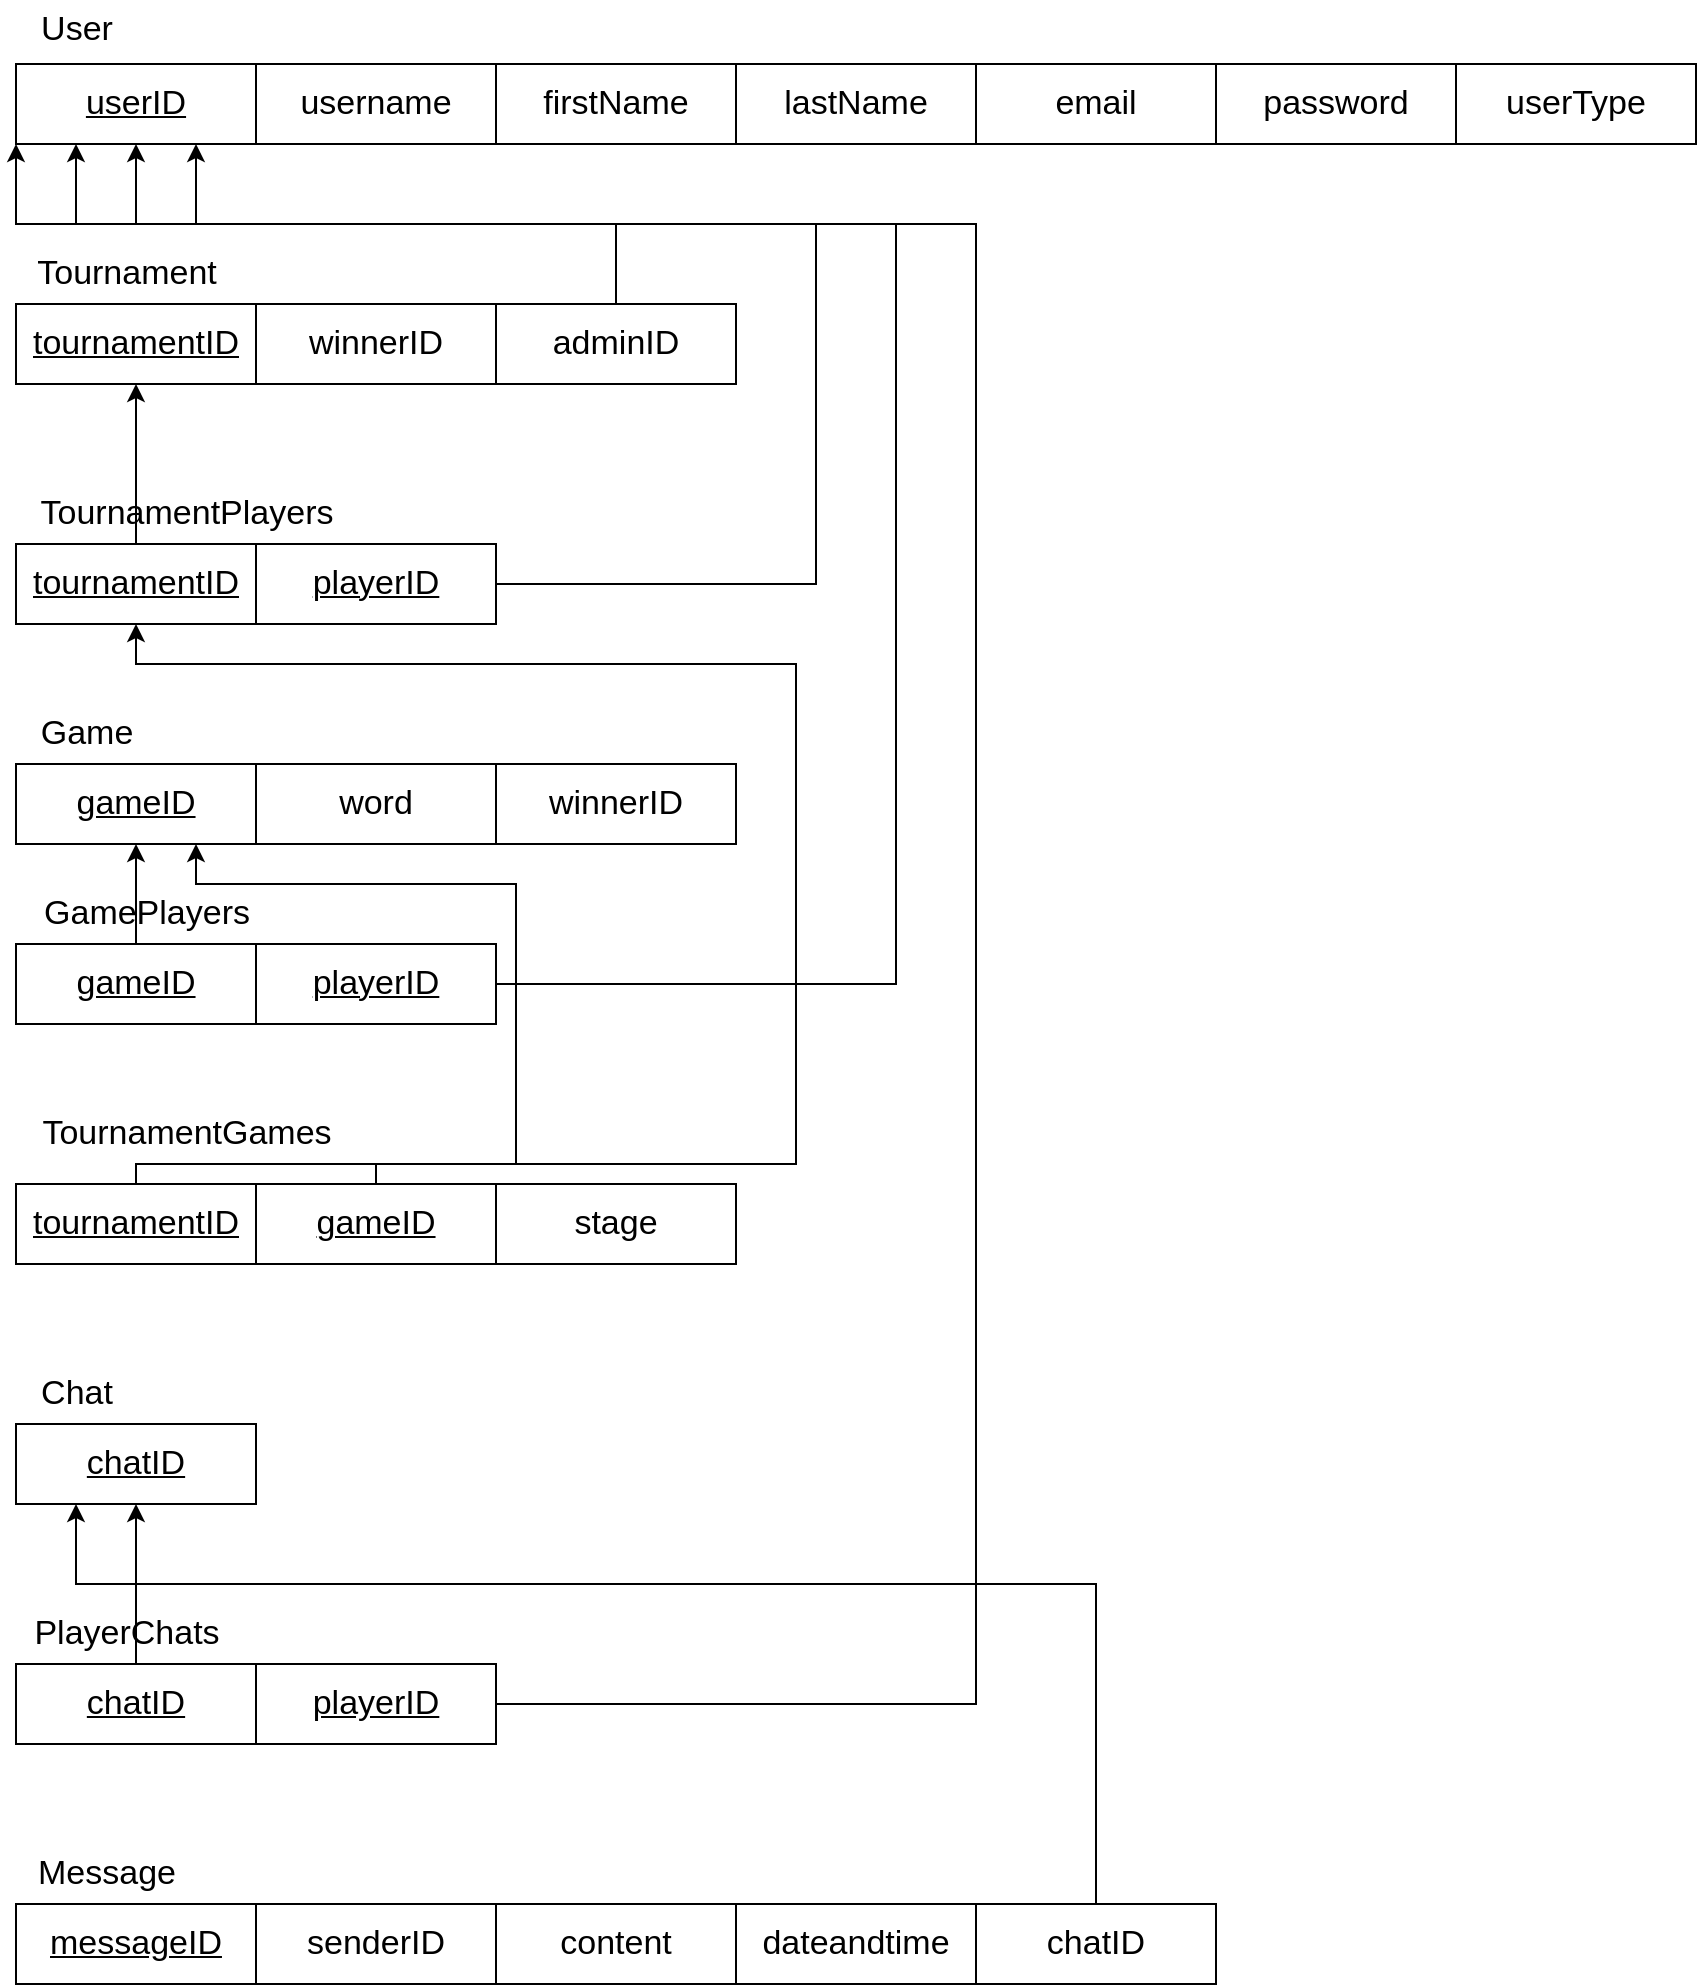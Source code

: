 <mxfile version="23.0.2" type="github">
  <diagram name="Page-1" id="PG30JP5p8s97G3D0laf8">
    <mxGraphModel dx="941" dy="548" grid="1" gridSize="10" guides="1" tooltips="1" connect="1" arrows="1" fold="1" page="1" pageScale="1" pageWidth="850" pageHeight="1100" math="0" shadow="0">
      <root>
        <mxCell id="0" />
        <mxCell id="1" parent="0" />
        <mxCell id="06C9EIyaRwlw6r8d1HkZ-3" value="&lt;font size=&quot;1&quot;&gt;&lt;u&gt;&lt;font style=&quot;font-size: 17px;&quot;&gt;userID&lt;/font&gt;&lt;/u&gt;&lt;/font&gt;" style="rounded=0;whiteSpace=wrap;html=1;" parent="1" vertex="1">
          <mxGeometry x="40" y="80" width="120" height="40" as="geometry" />
        </mxCell>
        <mxCell id="06C9EIyaRwlw6r8d1HkZ-4" value="&lt;font style=&quot;font-size: 17px;&quot;&gt;username&lt;/font&gt;" style="rounded=0;whiteSpace=wrap;html=1;" parent="1" vertex="1">
          <mxGeometry x="160" y="80" width="120" height="40" as="geometry" />
        </mxCell>
        <mxCell id="06C9EIyaRwlw6r8d1HkZ-5" value="&lt;font style=&quot;font-size: 17px;&quot;&gt;firstName&lt;/font&gt;" style="rounded=0;whiteSpace=wrap;html=1;" parent="1" vertex="1">
          <mxGeometry x="280" y="80" width="120" height="40" as="geometry" />
        </mxCell>
        <mxCell id="06C9EIyaRwlw6r8d1HkZ-6" value="&lt;font style=&quot;font-size: 17px;&quot;&gt;password&lt;/font&gt;" style="rounded=0;whiteSpace=wrap;html=1;" parent="1" vertex="1">
          <mxGeometry x="640" y="80" width="120" height="40" as="geometry" />
        </mxCell>
        <mxCell id="06C9EIyaRwlw6r8d1HkZ-7" value="&lt;font style=&quot;font-size: 17px;&quot;&gt;lastName&lt;/font&gt;" style="rounded=0;whiteSpace=wrap;html=1;" parent="1" vertex="1">
          <mxGeometry x="400" y="80" width="120" height="40" as="geometry" />
        </mxCell>
        <mxCell id="06C9EIyaRwlw6r8d1HkZ-8" value="&lt;font style=&quot;font-size: 17px;&quot;&gt;email&lt;/font&gt;" style="rounded=0;whiteSpace=wrap;html=1;" parent="1" vertex="1">
          <mxGeometry x="520" y="80" width="120" height="40" as="geometry" />
        </mxCell>
        <mxCell id="06C9EIyaRwlw6r8d1HkZ-9" value="&lt;font style=&quot;font-size: 17px;&quot;&gt;userType&lt;/font&gt;" style="rounded=0;whiteSpace=wrap;html=1;" parent="1" vertex="1">
          <mxGeometry x="760" y="80" width="120" height="40" as="geometry" />
        </mxCell>
        <mxCell id="06C9EIyaRwlw6r8d1HkZ-10" value="&lt;font style=&quot;font-size: 17px;&quot;&gt;User&lt;/font&gt;" style="text;html=1;align=center;verticalAlign=middle;resizable=0;points=[];autosize=1;strokeColor=none;fillColor=none;" parent="1" vertex="1">
          <mxGeometry x="40" y="48" width="60" height="30" as="geometry" />
        </mxCell>
        <mxCell id="06C9EIyaRwlw6r8d1HkZ-11" value="&lt;font size=&quot;1&quot;&gt;&lt;u style=&quot;font-size: 17px;&quot;&gt;messageID&lt;/u&gt;&lt;/font&gt;" style="rounded=0;whiteSpace=wrap;html=1;" parent="1" vertex="1">
          <mxGeometry x="40" y="1000" width="120" height="40" as="geometry" />
        </mxCell>
        <mxCell id="06C9EIyaRwlw6r8d1HkZ-12" value="&lt;font style=&quot;font-size: 17px;&quot;&gt;content&lt;/font&gt;" style="rounded=0;whiteSpace=wrap;html=1;" parent="1" vertex="1">
          <mxGeometry x="280" y="1000" width="120" height="40" as="geometry" />
        </mxCell>
        <mxCell id="06C9EIyaRwlw6r8d1HkZ-13" value="&lt;font style=&quot;font-size: 17px;&quot;&gt;dateandtime&lt;/font&gt;" style="rounded=0;whiteSpace=wrap;html=1;" parent="1" vertex="1">
          <mxGeometry x="400" y="1000" width="120" height="40" as="geometry" />
        </mxCell>
        <mxCell id="06C9EIyaRwlw6r8d1HkZ-31" style="edgeStyle=orthogonalEdgeStyle;rounded=0;orthogonalLoop=1;jettySize=auto;html=1;" parent="1" source="06C9EIyaRwlw6r8d1HkZ-16" target="06C9EIyaRwlw6r8d1HkZ-19" edge="1">
          <mxGeometry relative="1" as="geometry">
            <Array as="points">
              <mxPoint x="580" y="840" />
              <mxPoint x="100" y="840" />
            </Array>
          </mxGeometry>
        </mxCell>
        <mxCell id="06C9EIyaRwlw6r8d1HkZ-16" value="&lt;font style=&quot;font-size: 17px;&quot;&gt;chatID&lt;/font&gt;" style="rounded=0;whiteSpace=wrap;html=1;" parent="1" vertex="1">
          <mxGeometry x="520" y="1000" width="120" height="40" as="geometry" />
        </mxCell>
        <mxCell id="06C9EIyaRwlw6r8d1HkZ-17" value="&lt;font style=&quot;font-size: 17px;&quot;&gt;senderID&lt;/font&gt;" style="rounded=0;whiteSpace=wrap;html=1;" parent="1" vertex="1">
          <mxGeometry x="160" y="1000" width="120" height="40" as="geometry" />
        </mxCell>
        <mxCell id="06C9EIyaRwlw6r8d1HkZ-18" value="&lt;font style=&quot;font-size: 17px;&quot;&gt;Message&lt;/font&gt;" style="text;html=1;align=center;verticalAlign=middle;resizable=0;points=[];autosize=1;strokeColor=none;fillColor=none;" parent="1" vertex="1">
          <mxGeometry x="40" y="970" width="90" height="30" as="geometry" />
        </mxCell>
        <mxCell id="06C9EIyaRwlw6r8d1HkZ-19" value="&lt;font size=&quot;1&quot;&gt;&lt;u style=&quot;font-size: 17px;&quot;&gt;chatID&lt;/u&gt;&lt;/font&gt;" style="rounded=0;whiteSpace=wrap;html=1;" parent="1" vertex="1">
          <mxGeometry x="40" y="760" width="120" height="40" as="geometry" />
        </mxCell>
        <mxCell id="06C9EIyaRwlw6r8d1HkZ-20" value="&lt;font style=&quot;font-size: 17px;&quot;&gt;Chat&lt;/font&gt;" style="text;html=1;align=center;verticalAlign=middle;resizable=0;points=[];autosize=1;strokeColor=none;fillColor=none;" parent="1" vertex="1">
          <mxGeometry x="40" y="730" width="60" height="30" as="geometry" />
        </mxCell>
        <mxCell id="06C9EIyaRwlw6r8d1HkZ-21" value="&lt;font size=&quot;1&quot;&gt;&lt;u style=&quot;font-size: 17px;&quot;&gt;gameID&lt;/u&gt;&lt;/font&gt;" style="rounded=0;whiteSpace=wrap;html=1;" parent="1" vertex="1">
          <mxGeometry x="40" y="430" width="120" height="40" as="geometry" />
        </mxCell>
        <mxCell id="06C9EIyaRwlw6r8d1HkZ-22" value="&lt;font style=&quot;font-size: 17px;&quot;&gt;word&lt;/font&gt;" style="rounded=0;whiteSpace=wrap;html=1;" parent="1" vertex="1">
          <mxGeometry x="160" y="430" width="120" height="40" as="geometry" />
        </mxCell>
        <mxCell id="06C9EIyaRwlw6r8d1HkZ-23" value="&lt;font style=&quot;font-size: 17px;&quot;&gt;winnerID&lt;/font&gt;" style="rounded=0;whiteSpace=wrap;html=1;" parent="1" vertex="1">
          <mxGeometry x="280" y="430" width="120" height="40" as="geometry" />
        </mxCell>
        <mxCell id="06C9EIyaRwlw6r8d1HkZ-24" value="&lt;font style=&quot;font-size: 17px;&quot;&gt;Game&lt;/font&gt;" style="text;html=1;align=center;verticalAlign=middle;resizable=0;points=[];autosize=1;strokeColor=none;fillColor=none;" parent="1" vertex="1">
          <mxGeometry x="40" y="400" width="70" height="30" as="geometry" />
        </mxCell>
        <mxCell id="06C9EIyaRwlw6r8d1HkZ-26" value="&lt;font size=&quot;1&quot;&gt;&lt;u style=&quot;font-size: 17px;&quot;&gt;tournamentID&lt;/u&gt;&lt;/font&gt;" style="rounded=0;whiteSpace=wrap;html=1;" parent="1" vertex="1">
          <mxGeometry x="40" y="200" width="120" height="40" as="geometry" />
        </mxCell>
        <mxCell id="06C9EIyaRwlw6r8d1HkZ-30" style="rounded=0;orthogonalLoop=1;jettySize=auto;html=1;entryX=0;entryY=1;entryDx=0;entryDy=0;exitX=0.5;exitY=0;exitDx=0;exitDy=0;edgeStyle=orthogonalEdgeStyle;" parent="1" source="06C9EIyaRwlw6r8d1HkZ-27" target="06C9EIyaRwlw6r8d1HkZ-3" edge="1">
          <mxGeometry relative="1" as="geometry">
            <mxPoint x="50" y="130" as="targetPoint" />
          </mxGeometry>
        </mxCell>
        <mxCell id="06C9EIyaRwlw6r8d1HkZ-27" value="&lt;font style=&quot;font-size: 17px;&quot;&gt;adminID&lt;/font&gt;" style="rounded=0;whiteSpace=wrap;html=1;" parent="1" vertex="1">
          <mxGeometry x="280" y="200" width="120" height="40" as="geometry" />
        </mxCell>
        <mxCell id="06C9EIyaRwlw6r8d1HkZ-28" value="&lt;font style=&quot;font-size: 17px;&quot;&gt;winnerID&lt;/font&gt;" style="rounded=0;whiteSpace=wrap;html=1;" parent="1" vertex="1">
          <mxGeometry x="160" y="200" width="120" height="40" as="geometry" />
        </mxCell>
        <mxCell id="06C9EIyaRwlw6r8d1HkZ-29" value="&lt;font style=&quot;font-size: 17px;&quot;&gt;Tournament&lt;/font&gt;" style="text;html=1;align=center;verticalAlign=middle;resizable=0;points=[];autosize=1;strokeColor=none;fillColor=none;" parent="1" vertex="1">
          <mxGeometry x="40" y="170" width="110" height="30" as="geometry" />
        </mxCell>
        <mxCell id="06C9EIyaRwlw6r8d1HkZ-37" style="rounded=0;orthogonalLoop=1;jettySize=auto;html=1;exitX=0.5;exitY=0;exitDx=0;exitDy=0;entryX=0.5;entryY=1;entryDx=0;entryDy=0;jumpStyle=none;" parent="1" source="06C9EIyaRwlw6r8d1HkZ-32" target="06C9EIyaRwlw6r8d1HkZ-26" edge="1">
          <mxGeometry relative="1" as="geometry" />
        </mxCell>
        <mxCell id="06C9EIyaRwlw6r8d1HkZ-32" value="&lt;font size=&quot;1&quot;&gt;&lt;u style=&quot;font-size: 17px;&quot;&gt;tournamentID&lt;/u&gt;&lt;/font&gt;" style="rounded=0;whiteSpace=wrap;html=1;" parent="1" vertex="1">
          <mxGeometry x="40" y="320" width="120" height="40" as="geometry" />
        </mxCell>
        <mxCell id="06C9EIyaRwlw6r8d1HkZ-36" style="rounded=0;orthogonalLoop=1;jettySize=auto;html=1;entryX=0.25;entryY=1;entryDx=0;entryDy=0;edgeStyle=orthogonalEdgeStyle;exitX=1;exitY=0.5;exitDx=0;exitDy=0;" parent="1" source="06C9EIyaRwlw6r8d1HkZ-34" target="06C9EIyaRwlw6r8d1HkZ-3" edge="1">
          <mxGeometry relative="1" as="geometry">
            <mxPoint x="450" y="140" as="targetPoint" />
            <Array as="points">
              <mxPoint x="440" y="340" />
              <mxPoint x="440" y="160" />
              <mxPoint x="70" y="160" />
            </Array>
          </mxGeometry>
        </mxCell>
        <mxCell id="06C9EIyaRwlw6r8d1HkZ-34" value="&lt;u&gt;&lt;font style=&quot;font-size: 17px;&quot;&gt;playerID&lt;/font&gt;&lt;/u&gt;" style="rounded=0;whiteSpace=wrap;html=1;" parent="1" vertex="1">
          <mxGeometry x="160" y="320" width="120" height="40" as="geometry" />
        </mxCell>
        <mxCell id="06C9EIyaRwlw6r8d1HkZ-35" value="&lt;font style=&quot;font-size: 17px;&quot;&gt;TournamentPlayers&lt;/font&gt;" style="text;html=1;align=center;verticalAlign=middle;resizable=0;points=[];autosize=1;strokeColor=none;fillColor=none;" parent="1" vertex="1">
          <mxGeometry x="40" y="290" width="170" height="30" as="geometry" />
        </mxCell>
        <mxCell id="06C9EIyaRwlw6r8d1HkZ-43" style="edgeStyle=orthogonalEdgeStyle;rounded=0;orthogonalLoop=1;jettySize=auto;html=1;exitX=0.5;exitY=0;exitDx=0;exitDy=0;" parent="1" source="06C9EIyaRwlw6r8d1HkZ-38" target="06C9EIyaRwlw6r8d1HkZ-21" edge="1">
          <mxGeometry relative="1" as="geometry" />
        </mxCell>
        <mxCell id="06C9EIyaRwlw6r8d1HkZ-38" value="&lt;font size=&quot;1&quot;&gt;&lt;u style=&quot;font-size: 17px;&quot;&gt;gameID&lt;/u&gt;&lt;/font&gt;" style="rounded=0;whiteSpace=wrap;html=1;" parent="1" vertex="1">
          <mxGeometry x="40" y="520" width="120" height="40" as="geometry" />
        </mxCell>
        <mxCell id="06C9EIyaRwlw6r8d1HkZ-42" style="rounded=0;orthogonalLoop=1;jettySize=auto;html=1;entryX=0.5;entryY=1;entryDx=0;entryDy=0;edgeStyle=orthogonalEdgeStyle;exitX=1;exitY=0.5;exitDx=0;exitDy=0;" parent="1" source="06C9EIyaRwlw6r8d1HkZ-39" target="06C9EIyaRwlw6r8d1HkZ-3" edge="1">
          <mxGeometry relative="1" as="geometry">
            <mxPoint x="150" y="130" as="targetPoint" />
            <Array as="points">
              <mxPoint x="480" y="540" />
              <mxPoint x="480" y="160" />
              <mxPoint x="100" y="160" />
            </Array>
          </mxGeometry>
        </mxCell>
        <mxCell id="06C9EIyaRwlw6r8d1HkZ-39" value="&lt;u&gt;&lt;font style=&quot;font-size: 17px;&quot;&gt;playerID&lt;/font&gt;&lt;/u&gt;" style="rounded=0;whiteSpace=wrap;html=1;" parent="1" vertex="1">
          <mxGeometry x="160" y="520" width="120" height="40" as="geometry" />
        </mxCell>
        <mxCell id="06C9EIyaRwlw6r8d1HkZ-41" value="&lt;div&gt;&lt;font style=&quot;font-size: 17px;&quot;&gt;GamePlayers&lt;/font&gt;&lt;/div&gt;" style="text;html=1;align=center;verticalAlign=middle;resizable=0;points=[];autosize=1;strokeColor=none;fillColor=none;" parent="1" vertex="1">
          <mxGeometry x="40" y="490" width="130" height="30" as="geometry" />
        </mxCell>
        <mxCell id="06C9EIyaRwlw6r8d1HkZ-47" style="edgeStyle=orthogonalEdgeStyle;rounded=0;orthogonalLoop=1;jettySize=auto;html=1;exitX=0.5;exitY=0;exitDx=0;exitDy=0;entryX=0.25;entryY=1;entryDx=0;entryDy=0;" parent="1" source="06C9EIyaRwlw6r8d1HkZ-44" target="06C9EIyaRwlw6r8d1HkZ-19" edge="1">
          <mxGeometry relative="1" as="geometry" />
        </mxCell>
        <mxCell id="06C9EIyaRwlw6r8d1HkZ-44" value="&lt;font size=&quot;1&quot;&gt;&lt;u style=&quot;font-size: 17px;&quot;&gt;chatID&lt;/u&gt;&lt;/font&gt;" style="rounded=0;whiteSpace=wrap;html=1;" parent="1" vertex="1">
          <mxGeometry x="40" y="880" width="120" height="40" as="geometry" />
        </mxCell>
        <mxCell id="06C9EIyaRwlw6r8d1HkZ-45" value="&lt;font style=&quot;font-size: 17px;&quot;&gt;PlayerChats&lt;/font&gt;" style="text;html=1;align=center;verticalAlign=middle;resizable=0;points=[];autosize=1;strokeColor=none;fillColor=none;" parent="1" vertex="1">
          <mxGeometry x="40" y="850" width="110" height="30" as="geometry" />
        </mxCell>
        <mxCell id="06C9EIyaRwlw6r8d1HkZ-48" style="rounded=0;orthogonalLoop=1;jettySize=auto;html=1;exitX=1;exitY=0.5;exitDx=0;exitDy=0;entryX=0.75;entryY=1;entryDx=0;entryDy=0;edgeStyle=orthogonalEdgeStyle;" parent="1" source="06C9EIyaRwlw6r8d1HkZ-46" target="06C9EIyaRwlw6r8d1HkZ-3" edge="1">
          <mxGeometry relative="1" as="geometry">
            <Array as="points">
              <mxPoint x="520" y="900" />
              <mxPoint x="520" y="160" />
              <mxPoint x="130" y="160" />
            </Array>
          </mxGeometry>
        </mxCell>
        <mxCell id="06C9EIyaRwlw6r8d1HkZ-46" value="&lt;font size=&quot;1&quot;&gt;&lt;u style=&quot;font-size: 17px;&quot;&gt;playerID&lt;/u&gt;&lt;/font&gt;" style="rounded=0;whiteSpace=wrap;html=1;" parent="1" vertex="1">
          <mxGeometry x="160" y="880" width="120" height="40" as="geometry" />
        </mxCell>
        <mxCell id="5C8FWRM4OA52WeaFdKwB-5" style="edgeStyle=orthogonalEdgeStyle;rounded=0;orthogonalLoop=1;jettySize=auto;html=1;exitX=0.5;exitY=0;exitDx=0;exitDy=0;entryX=0.5;entryY=1;entryDx=0;entryDy=0;" edge="1" parent="1" source="5C8FWRM4OA52WeaFdKwB-1" target="06C9EIyaRwlw6r8d1HkZ-32">
          <mxGeometry relative="1" as="geometry">
            <Array as="points">
              <mxPoint x="100" y="630" />
              <mxPoint x="430" y="630" />
              <mxPoint x="430" y="380" />
              <mxPoint x="100" y="380" />
            </Array>
          </mxGeometry>
        </mxCell>
        <mxCell id="5C8FWRM4OA52WeaFdKwB-1" value="&lt;font size=&quot;1&quot;&gt;&lt;u style=&quot;font-size: 17px;&quot;&gt;tournamentID&lt;/u&gt;&lt;/font&gt;" style="rounded=0;whiteSpace=wrap;html=1;" vertex="1" parent="1">
          <mxGeometry x="40" y="640" width="120" height="40" as="geometry" />
        </mxCell>
        <mxCell id="5C8FWRM4OA52WeaFdKwB-2" value="&lt;u&gt;&lt;font style=&quot;font-size: 17px;&quot;&gt;gameID&lt;/font&gt;&lt;/u&gt;" style="rounded=0;whiteSpace=wrap;html=1;" vertex="1" parent="1">
          <mxGeometry x="160" y="640" width="120" height="40" as="geometry" />
        </mxCell>
        <mxCell id="5C8FWRM4OA52WeaFdKwB-3" value="&lt;font style=&quot;font-size: 17px;&quot;&gt;TournamentGames&lt;/font&gt;" style="text;html=1;align=center;verticalAlign=middle;resizable=0;points=[];autosize=1;strokeColor=none;fillColor=none;" vertex="1" parent="1">
          <mxGeometry x="40" y="600" width="170" height="30" as="geometry" />
        </mxCell>
        <mxCell id="5C8FWRM4OA52WeaFdKwB-4" value="&lt;font style=&quot;font-size: 17px;&quot;&gt;stage&lt;/font&gt;" style="rounded=0;whiteSpace=wrap;html=1;" vertex="1" parent="1">
          <mxGeometry x="280" y="640" width="120" height="40" as="geometry" />
        </mxCell>
        <mxCell id="5C8FWRM4OA52WeaFdKwB-6" style="rounded=0;orthogonalLoop=1;jettySize=auto;html=1;exitX=0.5;exitY=0;exitDx=0;exitDy=0;entryX=0.75;entryY=1;entryDx=0;entryDy=0;edgeStyle=orthogonalEdgeStyle;" edge="1" parent="1" source="5C8FWRM4OA52WeaFdKwB-2" target="06C9EIyaRwlw6r8d1HkZ-21">
          <mxGeometry relative="1" as="geometry">
            <mxPoint x="130" y="480" as="targetPoint" />
            <Array as="points">
              <mxPoint x="220" y="630" />
              <mxPoint x="290" y="630" />
              <mxPoint x="290" y="490" />
              <mxPoint x="130" y="490" />
            </Array>
          </mxGeometry>
        </mxCell>
      </root>
    </mxGraphModel>
  </diagram>
</mxfile>
